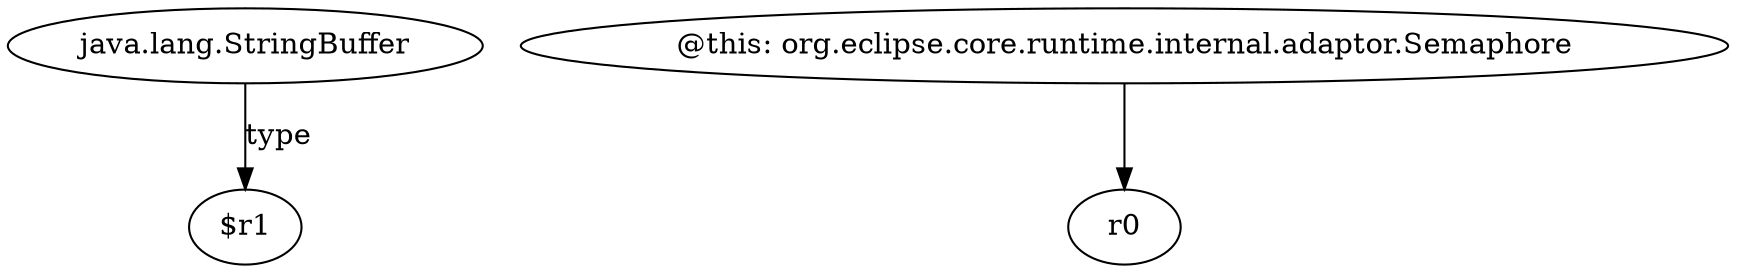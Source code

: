 digraph g {
0[label="java.lang.StringBuffer"]
1[label="$r1"]
0->1[label="type"]
2[label="@this: org.eclipse.core.runtime.internal.adaptor.Semaphore"]
3[label="r0"]
2->3[label=""]
}
